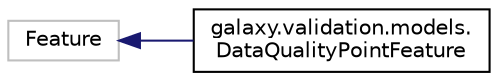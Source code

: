digraph "Graphical Class Hierarchy"
{
 // LATEX_PDF_SIZE
  edge [fontname="Helvetica",fontsize="10",labelfontname="Helvetica",labelfontsize="10"];
  node [fontname="Helvetica",fontsize="10",shape=record];
  rankdir="LR";
  Node25 [label="Feature",height=0.2,width=0.4,color="grey75", fillcolor="white", style="filled",tooltip=" "];
  Node25 -> Node0 [dir="back",color="midnightblue",fontsize="10",style="solid",fontname="Helvetica"];
  Node0 [label="galaxy.validation.models.\lDataQualityPointFeature",height=0.2,width=0.4,color="black", fillcolor="white", style="filled",URL="$classgalaxy_1_1validation_1_1models_1_1DataQualityPointFeature.html",tooltip=" "];
}
